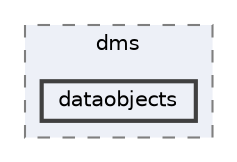 digraph "repository/isd/src/main/java/com/sterlite/cal/isd/dms/dataobjects"
{
 // LATEX_PDF_SIZE
  bgcolor="transparent";
  edge [fontname=Helvetica,fontsize=10,labelfontname=Helvetica,labelfontsize=10];
  node [fontname=Helvetica,fontsize=10,shape=box,height=0.2,width=0.4];
  compound=true
  subgraph clusterdir_26050766dd0f0160e783e8de3c0309b1 {
    graph [ bgcolor="#edf0f7", pencolor="grey50", label="dms", fontname=Helvetica,fontsize=10 style="filled,dashed", URL="dir_26050766dd0f0160e783e8de3c0309b1.html",tooltip=""]
  dir_1b3c8003b770345d234d326a4fdaa6ad [label="dataobjects", fillcolor="#edf0f7", color="grey25", style="filled,bold", URL="dir_1b3c8003b770345d234d326a4fdaa6ad.html",tooltip=""];
  }
}
